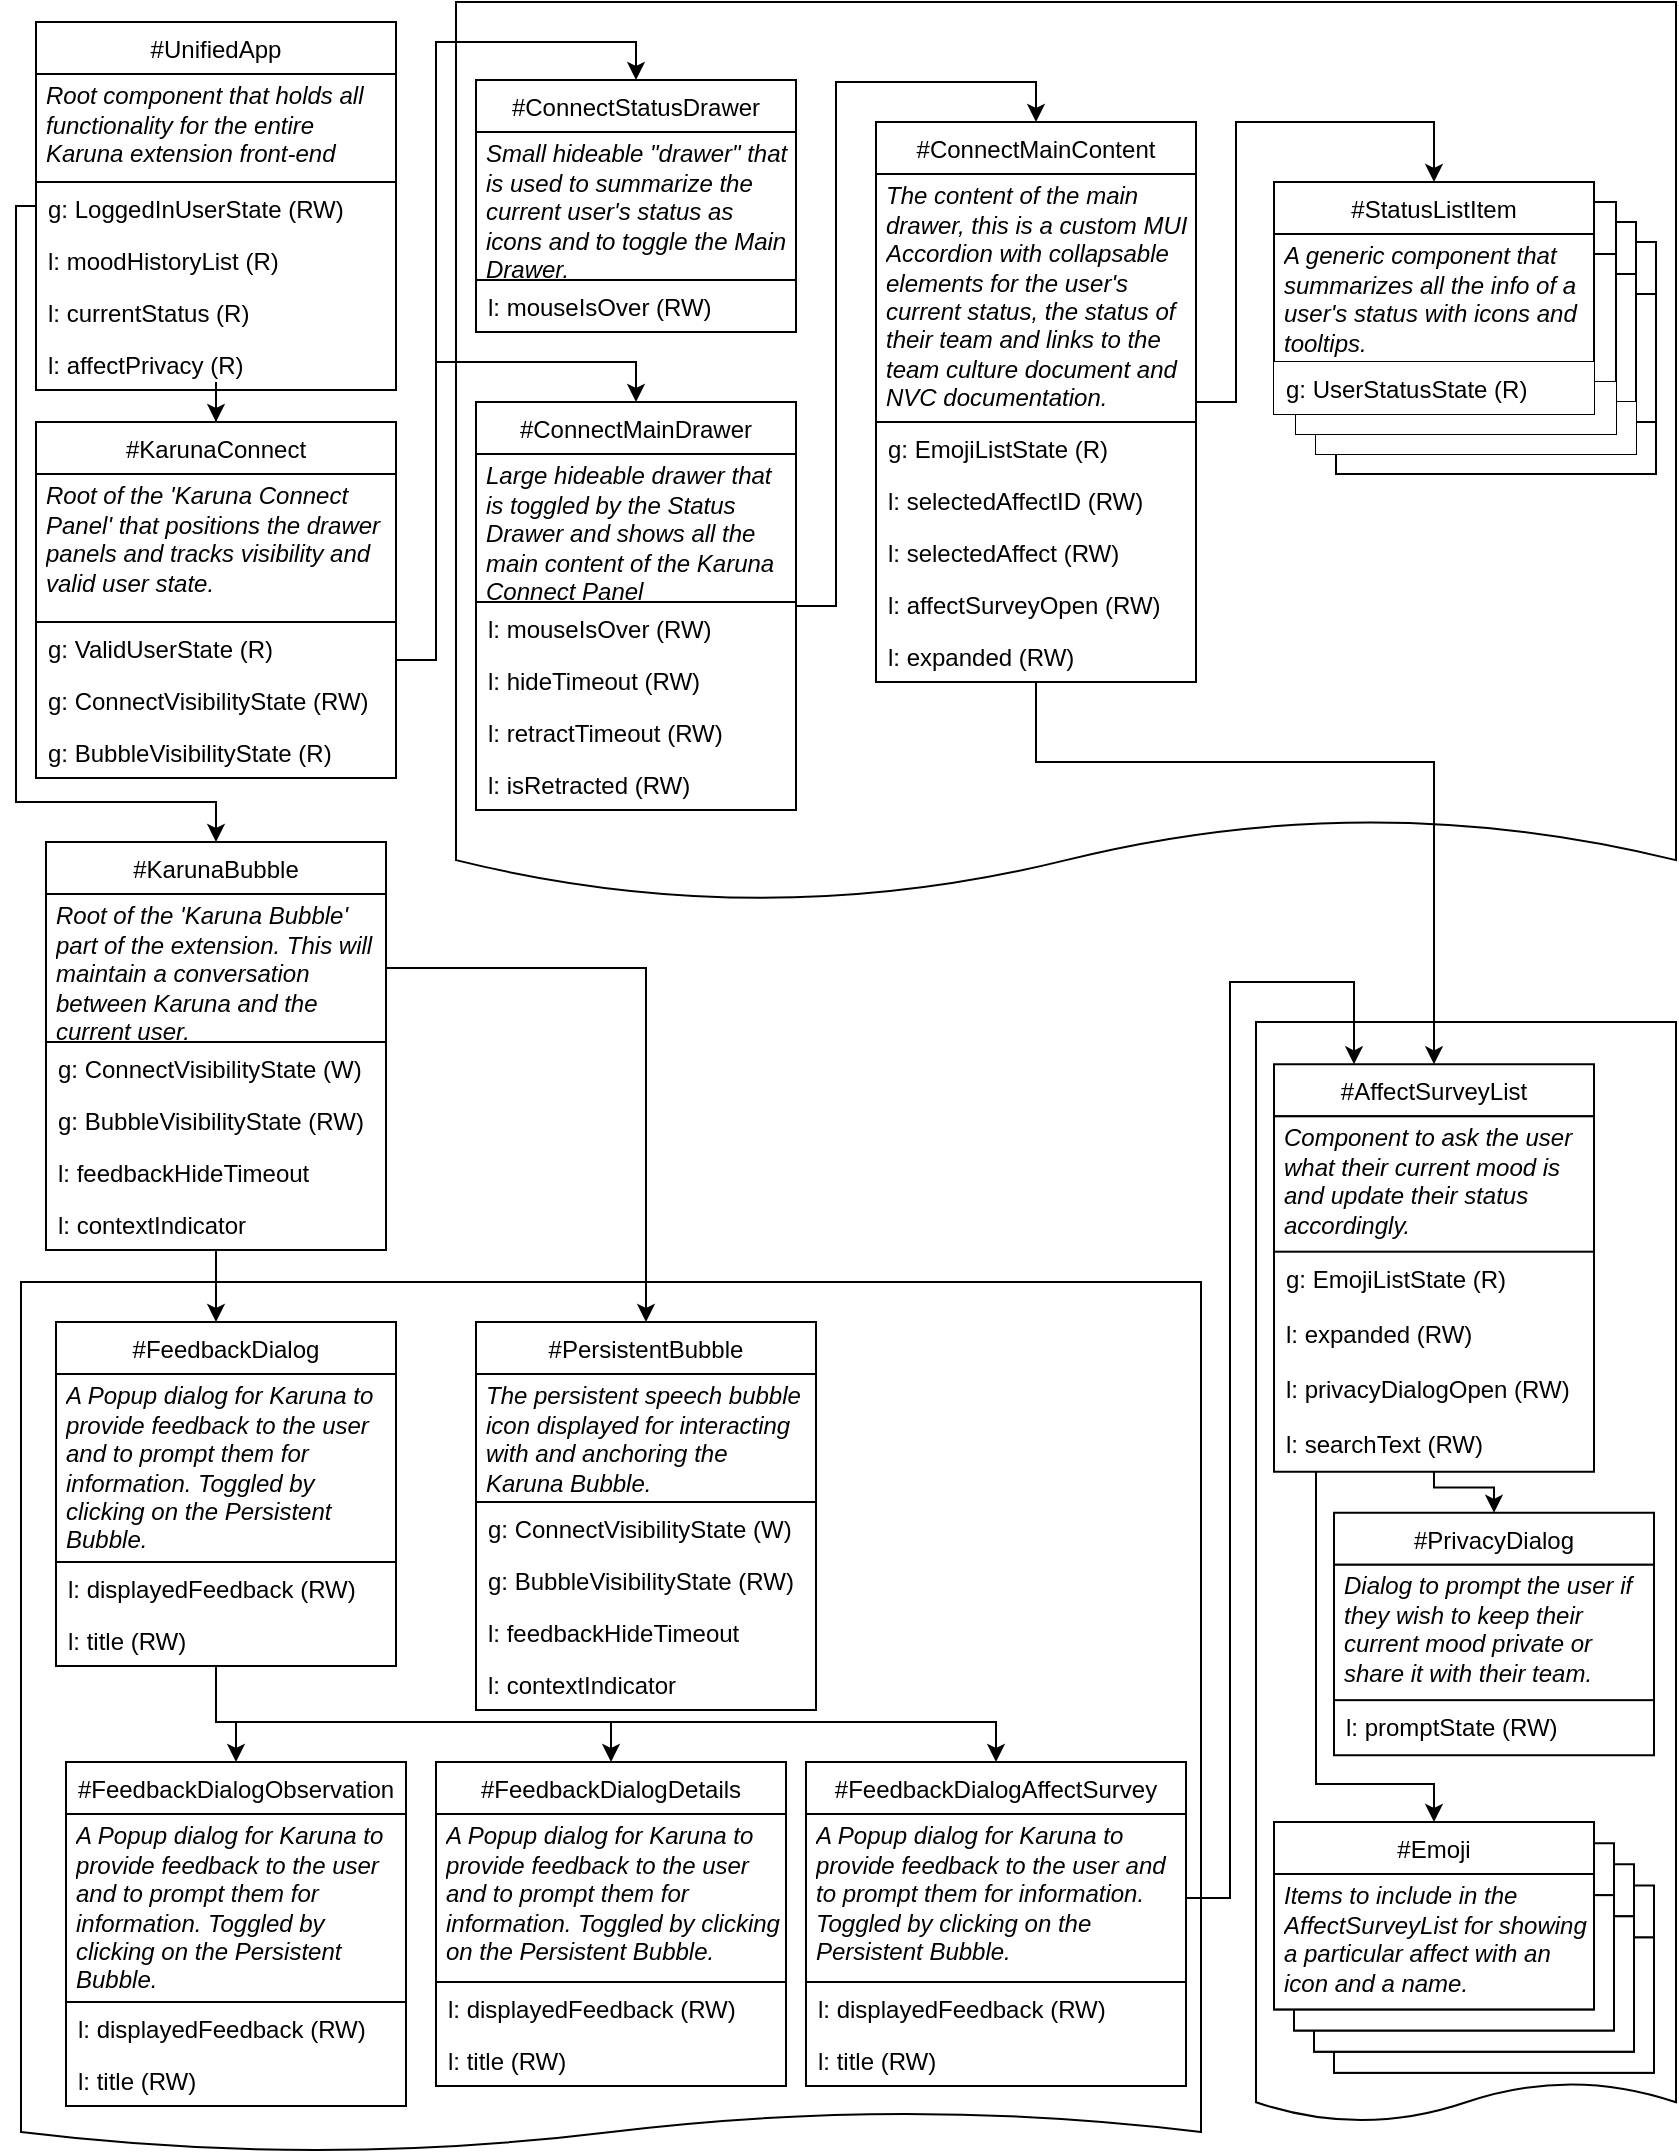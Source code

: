 <mxfile>
    <diagram id="-BwBF-LefVqxusglZkwU" name="Page-1">
        <mxGraphModel dx="754" dy="425" grid="1" gridSize="10" guides="1" tooltips="1" connect="1" arrows="1" fold="1" page="1" pageScale="1" pageWidth="850" pageHeight="1100" math="0" shadow="0">
            <root>
                <mxCell id="0"/>
                <mxCell id="1" parent="0"/>
                <mxCell id="186" value="" style="shape=document;whiteSpace=wrap;html=1;boundedLbl=1;size=0.046;" vertex="1" parent="1">
                    <mxGeometry x="12.5" y="660" width="590" height="435" as="geometry"/>
                </mxCell>
                <mxCell id="185" value="" style="shape=document;whiteSpace=wrap;html=1;boundedLbl=1;size=0.093;" vertex="1" parent="1">
                    <mxGeometry x="230" y="20" width="610" height="450" as="geometry"/>
                </mxCell>
                <mxCell id="73" value="" style="group" parent="1" vertex="1" connectable="0">
                    <mxGeometry x="650" y="120" width="180" height="136" as="geometry"/>
                </mxCell>
                <mxCell id="70" value="" style="swimlane;fontStyle=0;childLayout=stackLayout;horizontal=1;startSize=26;horizontalStack=0;resizeParent=1;resizeParentMax=0;resizeLast=0;collapsible=1;marginBottom=0;" parent="73" vertex="1">
                    <mxGeometry x="20" y="20" width="160" height="116" as="geometry">
                        <mxRectangle x="20" y="80" width="160" height="26" as="alternateBounds"/>
                    </mxGeometry>
                </mxCell>
                <mxCell id="71" value="" style="text;html=1;fillColor=none;spacing=5;spacingTop=-20;whiteSpace=wrap;overflow=hidden;rounded=0;fontStyle=2;strokeColor=#000000;" parent="70" vertex="1">
                    <mxGeometry y="26" width="160" height="64" as="geometry"/>
                </mxCell>
                <mxCell id="72" value=" " style="text;strokeColor=none;fillColor=none;align=left;verticalAlign=top;spacingLeft=4;spacingRight=4;overflow=hidden;rotatable=0;points=[[0,0.5],[1,0.5]];portConstraint=eastwest;" parent="70" vertex="1">
                    <mxGeometry y="90" width="160" height="26" as="geometry"/>
                </mxCell>
                <mxCell id="67" value="" style="swimlane;fontStyle=0;childLayout=stackLayout;horizontal=1;startSize=26;horizontalStack=0;resizeParent=1;resizeParentMax=0;resizeLast=0;collapsible=1;marginBottom=0;" parent="73" vertex="1">
                    <mxGeometry x="10" y="10" width="160" height="116" as="geometry">
                        <mxRectangle x="20" y="80" width="160" height="26" as="alternateBounds"/>
                    </mxGeometry>
                </mxCell>
                <mxCell id="68" value="" style="text;html=1;spacing=5;spacingTop=-20;whiteSpace=wrap;overflow=hidden;rounded=0;fontStyle=2;strokeColor=#000000;fillColor=#ffffff;" parent="67" vertex="1">
                    <mxGeometry y="26" width="160" height="64" as="geometry"/>
                </mxCell>
                <mxCell id="69" value=" " style="text;strokeColor=none;align=left;verticalAlign=top;spacingLeft=4;spacingRight=4;overflow=hidden;rotatable=0;points=[[0,0.5],[1,0.5]];portConstraint=eastwest;fillColor=#ffffff;" parent="67" vertex="1">
                    <mxGeometry y="90" width="160" height="26" as="geometry"/>
                </mxCell>
                <mxCell id="64" value="" style="swimlane;fontStyle=0;childLayout=stackLayout;horizontal=1;startSize=26;horizontalStack=0;resizeParent=1;resizeParentMax=0;resizeLast=0;collapsible=1;marginBottom=0;" parent="73" vertex="1">
                    <mxGeometry width="160" height="116" as="geometry">
                        <mxRectangle x="20" y="80" width="160" height="26" as="alternateBounds"/>
                    </mxGeometry>
                </mxCell>
                <mxCell id="65" value="" style="text;html=1;spacing=5;spacingTop=-20;whiteSpace=wrap;overflow=hidden;rounded=0;fontStyle=2;strokeColor=#000000;fillColor=#ffffff;" parent="64" vertex="1">
                    <mxGeometry y="26" width="160" height="64" as="geometry"/>
                </mxCell>
                <mxCell id="66" value=" " style="text;strokeColor=none;align=left;verticalAlign=top;spacingLeft=4;spacingRight=4;overflow=hidden;rotatable=0;points=[[0,0.5],[1,0.5]];portConstraint=eastwest;fillColor=#ffffff;" parent="64" vertex="1">
                    <mxGeometry y="90" width="160" height="26" as="geometry"/>
                </mxCell>
                <mxCell id="190" style="edgeStyle=orthogonalEdgeStyle;rounded=0;orthogonalLoop=1;jettySize=auto;html=1;" edge="1" parent="1" source="3" target="15">
                    <mxGeometry relative="1" as="geometry"/>
                </mxCell>
                <mxCell id="191" style="edgeStyle=orthogonalEdgeStyle;rounded=0;orthogonalLoop=1;jettySize=auto;html=1;entryX=0.5;entryY=0;entryDx=0;entryDy=0;" edge="1" parent="1" source="3" target="11">
                    <mxGeometry relative="1" as="geometry">
                        <Array as="points">
                            <mxPoint x="10" y="122"/>
                            <mxPoint x="10" y="420"/>
                            <mxPoint x="110" y="420"/>
                        </Array>
                    </mxGeometry>
                </mxCell>
                <mxCell id="3" value="#UnifiedApp" style="swimlane;fontStyle=0;childLayout=stackLayout;horizontal=1;startSize=26;horizontalStack=0;resizeParent=1;resizeParentMax=0;resizeLast=0;collapsible=1;marginBottom=0;strokeWidth=1;" parent="1" vertex="1">
                    <mxGeometry x="20" y="30" width="180" height="184" as="geometry"/>
                </mxCell>
                <mxCell id="43" value="&lt;br&gt;Root component that holds all functionality for the entire Karuna extension front-end" style="text;html=1;spacing=5;spacingTop=-20;whiteSpace=wrap;overflow=hidden;rounded=0;strokeColor=#000000;strokeWidth=1;fontStyle=2" parent="3" vertex="1">
                    <mxGeometry y="26" width="180" height="54" as="geometry"/>
                </mxCell>
                <mxCell id="4" value="g: LoggedInUserState (RW)" style="text;strokeColor=none;align=left;verticalAlign=top;spacingLeft=4;spacingRight=4;overflow=hidden;rotatable=0;points=[[0,0.5],[1,0.5]];portConstraint=eastwest;strokeWidth=1;" parent="3" vertex="1">
                    <mxGeometry y="80" width="180" height="26" as="geometry"/>
                </mxCell>
                <mxCell id="46" value="l: moodHistoryList (R)" style="text;strokeColor=none;align=left;verticalAlign=top;spacingLeft=4;spacingRight=4;overflow=hidden;rotatable=0;points=[[0,0.5],[1,0.5]];portConstraint=eastwest;" parent="3" vertex="1">
                    <mxGeometry y="106" width="180" height="26" as="geometry"/>
                </mxCell>
                <mxCell id="47" value="l: currentStatus (R)" style="text;strokeColor=none;align=left;verticalAlign=top;spacingLeft=4;spacingRight=4;overflow=hidden;rotatable=0;points=[[0,0.5],[1,0.5]];portConstraint=eastwest;" parent="3" vertex="1">
                    <mxGeometry y="132" width="180" height="26" as="geometry"/>
                </mxCell>
                <mxCell id="48" value="l: affectPrivacy (R)" style="text;strokeColor=none;align=left;verticalAlign=top;spacingLeft=4;spacingRight=4;overflow=hidden;rotatable=0;points=[[0,0.5],[1,0.5]];portConstraint=eastwest;" parent="3" vertex="1">
                    <mxGeometry y="158" width="180" height="26" as="geometry"/>
                </mxCell>
                <mxCell id="195" style="edgeStyle=orthogonalEdgeStyle;rounded=0;orthogonalLoop=1;jettySize=auto;html=1;" edge="1" parent="1" source="11" target="104">
                    <mxGeometry relative="1" as="geometry">
                        <Array as="points">
                            <mxPoint x="125" y="640"/>
                            <mxPoint x="110" y="640"/>
                        </Array>
                    </mxGeometry>
                </mxCell>
                <mxCell id="11" value="#KarunaBubble" style="swimlane;fontStyle=0;childLayout=stackLayout;horizontal=1;startSize=26;horizontalStack=0;resizeParent=1;resizeParentMax=0;resizeLast=0;collapsible=1;marginBottom=0;" parent="1" vertex="1">
                    <mxGeometry x="25" y="440" width="170" height="204" as="geometry"/>
                </mxCell>
                <mxCell id="102" value="&lt;br&gt;Root of the 'Karuna Bubble' part of the extension. This will maintain a conversation between Karuna and the current user." style="text;html=1;fillColor=none;spacing=5;spacingTop=-20;whiteSpace=wrap;overflow=hidden;rounded=0;fontStyle=2;strokeColor=#000000;" parent="11" vertex="1">
                    <mxGeometry y="26" width="170" height="74" as="geometry"/>
                </mxCell>
                <mxCell id="12" value="g: ConnectVisibilityState (W)" style="text;strokeColor=none;align=left;verticalAlign=top;spacingLeft=4;spacingRight=4;overflow=hidden;rotatable=0;points=[[0,0.5],[1,0.5]];portConstraint=eastwest;" parent="11" vertex="1">
                    <mxGeometry y="100" width="170" height="26" as="geometry"/>
                </mxCell>
                <mxCell id="13" value="g: BubbleVisibilityState (RW)" style="text;strokeColor=none;align=left;verticalAlign=top;spacingLeft=4;spacingRight=4;overflow=hidden;rotatable=0;points=[[0,0.5],[1,0.5]];portConstraint=eastwest;" parent="11" vertex="1">
                    <mxGeometry y="126" width="170" height="26" as="geometry"/>
                </mxCell>
                <mxCell id="14" value="l: feedbackHideTimeout" style="text;strokeColor=none;align=left;verticalAlign=top;spacingLeft=4;spacingRight=4;overflow=hidden;rotatable=0;points=[[0,0.5],[1,0.5]];portConstraint=eastwest;" parent="11" vertex="1">
                    <mxGeometry y="152" width="170" height="26" as="geometry"/>
                </mxCell>
                <mxCell id="103" value="l: contextIndicator" style="text;strokeColor=none;align=left;verticalAlign=top;spacingLeft=4;spacingRight=4;overflow=hidden;rotatable=0;points=[[0,0.5],[1,0.5]];portConstraint=eastwest;" parent="11" vertex="1">
                    <mxGeometry y="178" width="170" height="26" as="geometry"/>
                </mxCell>
                <mxCell id="178" value="" style="edgeStyle=orthogonalEdgeStyle;rounded=0;orthogonalLoop=1;jettySize=auto;html=1;entryX=0.5;entryY=0;entryDx=0;entryDy=0;" edge="1" parent="1" source="15" target="25">
                    <mxGeometry relative="1" as="geometry">
                        <Array as="points">
                            <mxPoint x="220" y="349"/>
                            <mxPoint x="220" y="40"/>
                            <mxPoint x="320" y="40"/>
                        </Array>
                    </mxGeometry>
                </mxCell>
                <mxCell id="179" style="edgeStyle=orthogonalEdgeStyle;rounded=0;orthogonalLoop=1;jettySize=auto;html=1;entryX=0.5;entryY=0;entryDx=0;entryDy=0;" edge="1" parent="1" source="15" target="29">
                    <mxGeometry relative="1" as="geometry">
                        <Array as="points">
                            <mxPoint x="220" y="349"/>
                            <mxPoint x="220" y="200"/>
                            <mxPoint x="320" y="200"/>
                        </Array>
                    </mxGeometry>
                </mxCell>
                <mxCell id="15" value="#KarunaConnect" style="swimlane;fontStyle=0;childLayout=stackLayout;horizontal=1;startSize=26;horizontalStack=0;resizeParent=1;resizeParentMax=0;resizeLast=0;collapsible=1;marginBottom=0;" parent="1" vertex="1">
                    <mxGeometry x="20" y="230" width="180" height="178" as="geometry">
                        <mxRectangle x="20" y="80" width="160" height="26" as="alternateBounds"/>
                    </mxGeometry>
                </mxCell>
                <mxCell id="44" value="&lt;br&gt;Root of the 'Karuna Connect Panel' that positions the drawer panels and tracks visibility and valid user state." style="text;html=1;spacing=5;spacingTop=-20;whiteSpace=wrap;overflow=hidden;rounded=0;strokeColor=#000000;fontStyle=2" parent="15" vertex="1">
                    <mxGeometry y="26" width="180" height="74" as="geometry"/>
                </mxCell>
                <mxCell id="16" value="g: ValidUserState (R)" style="text;strokeColor=none;align=left;verticalAlign=top;spacingLeft=4;spacingRight=4;overflow=hidden;rotatable=0;points=[[0,0.5],[1,0.5]];portConstraint=eastwest;" parent="15" vertex="1">
                    <mxGeometry y="100" width="180" height="26" as="geometry"/>
                </mxCell>
                <mxCell id="17" value="g: ConnectVisibilityState (RW)" style="text;strokeColor=none;align=left;verticalAlign=top;spacingLeft=4;spacingRight=4;overflow=hidden;rotatable=0;points=[[0,0.5],[1,0.5]];portConstraint=eastwest;" parent="15" vertex="1">
                    <mxGeometry y="126" width="180" height="26" as="geometry"/>
                </mxCell>
                <mxCell id="18" value="g: BubbleVisibilityState (R)" style="text;strokeColor=none;align=left;verticalAlign=top;spacingLeft=4;spacingRight=4;overflow=hidden;rotatable=0;points=[[0,0.5],[1,0.5]];portConstraint=eastwest;" parent="15" vertex="1">
                    <mxGeometry y="152" width="180" height="26" as="geometry"/>
                </mxCell>
                <mxCell id="25" value="#ConnectStatusDrawer" style="swimlane;fontStyle=0;childLayout=stackLayout;horizontal=1;startSize=26;horizontalStack=0;resizeParent=1;resizeParentMax=0;resizeLast=0;collapsible=1;marginBottom=0;" parent="1" vertex="1">
                    <mxGeometry x="240" y="59" width="160" height="126" as="geometry">
                        <mxRectangle x="20" y="80" width="160" height="26" as="alternateBounds"/>
                    </mxGeometry>
                </mxCell>
                <mxCell id="50" value="&lt;br&gt;Small hideable &quot;drawer&quot; that is used to summarize the current user's status as icons and to toggle the Main Drawer." style="text;html=1;fillColor=none;spacing=5;spacingTop=-20;whiteSpace=wrap;overflow=hidden;rounded=0;fontStyle=2;strokeColor=#000000;" parent="25" vertex="1">
                    <mxGeometry y="26" width="160" height="74" as="geometry"/>
                </mxCell>
                <mxCell id="59" value="l: mouseIsOver (RW)" style="text;strokeColor=none;fillColor=none;align=left;verticalAlign=top;spacingLeft=4;spacingRight=4;overflow=hidden;rotatable=0;points=[[0,0.5],[1,0.5]];portConstraint=eastwest;" parent="25" vertex="1">
                    <mxGeometry y="100" width="160" height="26" as="geometry"/>
                </mxCell>
                <mxCell id="180" style="edgeStyle=orthogonalEdgeStyle;rounded=0;orthogonalLoop=1;jettySize=auto;html=1;entryX=0.5;entryY=0;entryDx=0;entryDy=0;" edge="1" parent="1" source="29" target="35">
                    <mxGeometry relative="1" as="geometry"/>
                </mxCell>
                <mxCell id="29" value="#ConnectMainDrawer" style="swimlane;fontStyle=0;childLayout=stackLayout;horizontal=1;startSize=26;horizontalStack=0;resizeParent=1;resizeParentMax=0;resizeLast=0;collapsible=1;marginBottom=0;" parent="1" vertex="1">
                    <mxGeometry x="240" y="220" width="160" height="204" as="geometry">
                        <mxRectangle x="20" y="80" width="160" height="26" as="alternateBounds"/>
                    </mxGeometry>
                </mxCell>
                <mxCell id="51" value="&lt;br&gt;Large hideable drawer that is toggled by the Status Drawer and shows all the main content of the Karuna Connect Panel" style="text;html=1;fillColor=none;spacing=5;spacingTop=-20;whiteSpace=wrap;overflow=hidden;rounded=0;fontStyle=2;strokeColor=#000000;" parent="29" vertex="1">
                    <mxGeometry y="26" width="160" height="74" as="geometry"/>
                </mxCell>
                <mxCell id="54" value="l: mouseIsOver (RW)" style="text;strokeColor=none;fillColor=none;align=left;verticalAlign=top;spacingLeft=4;spacingRight=4;overflow=hidden;rotatable=0;points=[[0,0.5],[1,0.5]];portConstraint=eastwest;" parent="29" vertex="1">
                    <mxGeometry y="100" width="160" height="26" as="geometry"/>
                </mxCell>
                <mxCell id="57" value="l: hideTimeout (RW)" style="text;strokeColor=none;fillColor=none;align=left;verticalAlign=top;spacingLeft=4;spacingRight=4;overflow=hidden;rotatable=0;points=[[0,0.5],[1,0.5]];portConstraint=eastwest;" parent="29" vertex="1">
                    <mxGeometry y="126" width="160" height="26" as="geometry"/>
                </mxCell>
                <mxCell id="56" value="l: retractTimeout (RW)" style="text;strokeColor=none;fillColor=none;align=left;verticalAlign=top;spacingLeft=4;spacingRight=4;overflow=hidden;rotatable=0;points=[[0,0.5],[1,0.5]];portConstraint=eastwest;" parent="29" vertex="1">
                    <mxGeometry y="152" width="160" height="26" as="geometry"/>
                </mxCell>
                <mxCell id="58" value="l: isRetracted (RW)" style="text;strokeColor=none;fillColor=none;align=left;verticalAlign=top;spacingLeft=4;spacingRight=4;overflow=hidden;rotatable=0;points=[[0,0.5],[1,0.5]];portConstraint=eastwest;" parent="29" vertex="1">
                    <mxGeometry y="178" width="160" height="26" as="geometry"/>
                </mxCell>
                <mxCell id="181" style="edgeStyle=orthogonalEdgeStyle;rounded=0;orthogonalLoop=1;jettySize=auto;html=1;entryX=0.5;entryY=0;entryDx=0;entryDy=0;" edge="1" parent="1" source="35" target="38">
                    <mxGeometry relative="1" as="geometry">
                        <Array as="points">
                            <mxPoint x="620" y="220"/>
                            <mxPoint x="620" y="80"/>
                            <mxPoint x="719" y="80"/>
                        </Array>
                    </mxGeometry>
                </mxCell>
                <mxCell id="35" value="#ConnectMainContent" style="swimlane;fontStyle=0;childLayout=stackLayout;horizontal=1;startSize=26;horizontalStack=0;resizeParent=1;resizeParentMax=0;resizeLast=0;collapsible=1;marginBottom=0;" parent="1" vertex="1">
                    <mxGeometry x="440" y="80" width="160" height="280" as="geometry">
                        <mxRectangle x="20" y="80" width="160" height="26" as="alternateBounds"/>
                    </mxGeometry>
                </mxCell>
                <mxCell id="61" value="&lt;br&gt;The content of the main drawer, this is a custom MUI Accordion with collapsable elements for the user's current status, the status of their team and links to the team culture document and NVC documentation." style="text;html=1;fillColor=none;spacing=5;spacingTop=-20;whiteSpace=wrap;overflow=hidden;rounded=0;fontStyle=2;strokeColor=#000000;" parent="35" vertex="1">
                    <mxGeometry y="26" width="160" height="124" as="geometry"/>
                </mxCell>
                <mxCell id="37" value="g: EmojiListState (R)" style="text;strokeColor=none;fillColor=none;align=left;verticalAlign=top;spacingLeft=4;spacingRight=4;overflow=hidden;rotatable=0;points=[[0,0.5],[1,0.5]];portConstraint=eastwest;" parent="35" vertex="1">
                    <mxGeometry y="150" width="160" height="26" as="geometry"/>
                </mxCell>
                <mxCell id="77" value="l: selectedAffectID (RW)" style="text;strokeColor=none;fillColor=none;align=left;verticalAlign=top;spacingLeft=4;spacingRight=4;overflow=hidden;rotatable=0;points=[[0,0.5],[1,0.5]];portConstraint=eastwest;" parent="35" vertex="1">
                    <mxGeometry y="176" width="160" height="26" as="geometry"/>
                </mxCell>
                <mxCell id="78" value="l: selectedAffect (RW)" style="text;strokeColor=none;fillColor=none;align=left;verticalAlign=top;spacingLeft=4;spacingRight=4;overflow=hidden;rotatable=0;points=[[0,0.5],[1,0.5]];portConstraint=eastwest;" parent="35" vertex="1">
                    <mxGeometry y="202" width="160" height="26" as="geometry"/>
                </mxCell>
                <mxCell id="76" value="l: affectSurveyOpen (RW)" style="text;strokeColor=none;fillColor=none;align=left;verticalAlign=top;spacingLeft=4;spacingRight=4;overflow=hidden;rotatable=0;points=[[0,0.5],[1,0.5]];portConstraint=eastwest;" parent="35" vertex="1">
                    <mxGeometry y="228" width="160" height="26" as="geometry"/>
                </mxCell>
                <mxCell id="79" value="l: expanded (RW)" style="text;strokeColor=none;fillColor=none;align=left;verticalAlign=top;spacingLeft=4;spacingRight=4;overflow=hidden;rotatable=0;points=[[0,0.5],[1,0.5]];portConstraint=eastwest;" parent="35" vertex="1">
                    <mxGeometry y="254" width="160" height="26" as="geometry"/>
                </mxCell>
                <mxCell id="38" value="#StatusListItem" style="swimlane;fontStyle=0;childLayout=stackLayout;horizontal=1;startSize=26;horizontalStack=0;resizeParent=1;resizeParentMax=0;resizeLast=0;collapsible=1;marginBottom=0;" parent="1" vertex="1">
                    <mxGeometry x="639" y="110" width="160" height="116" as="geometry">
                        <mxRectangle x="20" y="80" width="160" height="26" as="alternateBounds"/>
                    </mxGeometry>
                </mxCell>
                <mxCell id="62" value="&lt;br&gt;A generic component that summarizes all the info of a user's status with icons and tooltips." style="text;html=1;spacing=5;spacingTop=-20;whiteSpace=wrap;overflow=hidden;rounded=0;fontStyle=2;strokeColor=#000000;fillColor=#ffffff;" parent="38" vertex="1">
                    <mxGeometry y="26" width="160" height="64" as="geometry"/>
                </mxCell>
                <mxCell id="39" value="g: UserStatusState (R)" style="text;strokeColor=none;align=left;verticalAlign=top;spacingLeft=4;spacingRight=4;overflow=hidden;rotatable=0;points=[[0,0.5],[1,0.5]];portConstraint=eastwest;fillColor=#ffffff;" parent="38" vertex="1">
                    <mxGeometry y="90" width="160" height="26" as="geometry"/>
                </mxCell>
                <mxCell id="196" style="edgeStyle=orthogonalEdgeStyle;rounded=0;orthogonalLoop=1;jettySize=auto;html=1;entryX=0.5;entryY=0;entryDx=0;entryDy=0;" edge="1" parent="1" source="104" target="116">
                    <mxGeometry relative="1" as="geometry">
                        <Array as="points">
                            <mxPoint x="110" y="880"/>
                            <mxPoint x="120" y="880"/>
                        </Array>
                    </mxGeometry>
                </mxCell>
                <mxCell id="197" style="edgeStyle=orthogonalEdgeStyle;rounded=0;orthogonalLoop=1;jettySize=auto;html=1;entryX=0.5;entryY=0;entryDx=0;entryDy=0;" edge="1" parent="1" source="104" target="120">
                    <mxGeometry relative="1" as="geometry">
                        <Array as="points">
                            <mxPoint x="110" y="880"/>
                            <mxPoint x="307" y="880"/>
                        </Array>
                    </mxGeometry>
                </mxCell>
                <mxCell id="199" style="edgeStyle=orthogonalEdgeStyle;rounded=0;orthogonalLoop=1;jettySize=auto;html=1;" edge="1" parent="1" source="104" target="124">
                    <mxGeometry relative="1" as="geometry">
                        <Array as="points">
                            <mxPoint x="110" y="880"/>
                            <mxPoint x="500" y="880"/>
                        </Array>
                    </mxGeometry>
                </mxCell>
                <mxCell id="104" value="#FeedbackDialog" style="swimlane;fontStyle=0;childLayout=stackLayout;horizontal=1;startSize=26;horizontalStack=0;resizeParent=1;resizeParentMax=0;resizeLast=0;collapsible=1;marginBottom=0;" parent="1" vertex="1">
                    <mxGeometry x="30" y="680" width="170" height="172" as="geometry"/>
                </mxCell>
                <mxCell id="105" value="&lt;br&gt;A Popup dialog for Karuna to provide feedback to the user and to prompt them for information. Toggled by clicking on the Persistent Bubble." style="text;html=1;fillColor=none;spacing=5;spacingTop=-20;whiteSpace=wrap;overflow=hidden;rounded=0;fontStyle=2;strokeColor=#000000;" parent="104" vertex="1">
                    <mxGeometry y="26" width="170" height="94" as="geometry"/>
                </mxCell>
                <mxCell id="106" value="l: displayedFeedback (RW)" style="text;strokeColor=none;align=left;verticalAlign=top;spacingLeft=4;spacingRight=4;overflow=hidden;rotatable=0;points=[[0,0.5],[1,0.5]];portConstraint=eastwest;" parent="104" vertex="1">
                    <mxGeometry y="120" width="170" height="26" as="geometry"/>
                </mxCell>
                <mxCell id="107" value="l: title (RW)" style="text;strokeColor=none;align=left;verticalAlign=top;spacingLeft=4;spacingRight=4;overflow=hidden;rotatable=0;points=[[0,0.5],[1,0.5]];portConstraint=eastwest;" parent="104" vertex="1">
                    <mxGeometry y="146" width="170" height="26" as="geometry"/>
                </mxCell>
                <mxCell id="110" value="#PersistentBubble" style="swimlane;fontStyle=0;childLayout=stackLayout;horizontal=1;startSize=26;horizontalStack=0;resizeParent=1;resizeParentMax=0;resizeLast=0;collapsible=1;marginBottom=0;" parent="1" vertex="1">
                    <mxGeometry x="240" y="680" width="170" height="194" as="geometry"/>
                </mxCell>
                <mxCell id="111" value="&lt;br&gt;The persistent speech bubble icon displayed for interacting with and anchoring the Karuna Bubble." style="text;html=1;fillColor=none;spacing=5;spacingTop=-20;whiteSpace=wrap;overflow=hidden;rounded=0;fontStyle=2;strokeColor=#000000;" parent="110" vertex="1">
                    <mxGeometry y="26" width="170" height="64" as="geometry"/>
                </mxCell>
                <mxCell id="112" value="g: ConnectVisibilityState (W)" style="text;strokeColor=none;align=left;verticalAlign=top;spacingLeft=4;spacingRight=4;overflow=hidden;rotatable=0;points=[[0,0.5],[1,0.5]];portConstraint=eastwest;" parent="110" vertex="1">
                    <mxGeometry y="90" width="170" height="26" as="geometry"/>
                </mxCell>
                <mxCell id="113" value="g: BubbleVisibilityState (RW)" style="text;strokeColor=none;align=left;verticalAlign=top;spacingLeft=4;spacingRight=4;overflow=hidden;rotatable=0;points=[[0,0.5],[1,0.5]];portConstraint=eastwest;" parent="110" vertex="1">
                    <mxGeometry y="116" width="170" height="26" as="geometry"/>
                </mxCell>
                <mxCell id="114" value="l: feedbackHideTimeout" style="text;strokeColor=none;align=left;verticalAlign=top;spacingLeft=4;spacingRight=4;overflow=hidden;rotatable=0;points=[[0,0.5],[1,0.5]];portConstraint=eastwest;" parent="110" vertex="1">
                    <mxGeometry y="142" width="170" height="26" as="geometry"/>
                </mxCell>
                <mxCell id="115" value="l: contextIndicator" style="text;strokeColor=none;align=left;verticalAlign=top;spacingLeft=4;spacingRight=4;overflow=hidden;rotatable=0;points=[[0,0.5],[1,0.5]];portConstraint=eastwest;" parent="110" vertex="1">
                    <mxGeometry y="168" width="170" height="26" as="geometry"/>
                </mxCell>
                <mxCell id="116" value="#FeedbackDialogObservation" style="swimlane;fontStyle=0;childLayout=stackLayout;horizontal=1;startSize=26;horizontalStack=0;resizeParent=1;resizeParentMax=0;resizeLast=0;collapsible=1;marginBottom=0;" vertex="1" parent="1">
                    <mxGeometry x="35" y="900" width="170" height="172" as="geometry"/>
                </mxCell>
                <mxCell id="117" value="&lt;br&gt;A Popup dialog for Karuna to provide feedback to the user and to prompt them for information. Toggled by clicking on the Persistent Bubble." style="text;html=1;fillColor=none;spacing=5;spacingTop=-20;whiteSpace=wrap;overflow=hidden;rounded=0;fontStyle=2;strokeColor=#000000;" vertex="1" parent="116">
                    <mxGeometry y="26" width="170" height="94" as="geometry"/>
                </mxCell>
                <mxCell id="118" value="l: displayedFeedback (RW)" style="text;strokeColor=none;align=left;verticalAlign=top;spacingLeft=4;spacingRight=4;overflow=hidden;rotatable=0;points=[[0,0.5],[1,0.5]];portConstraint=eastwest;" vertex="1" parent="116">
                    <mxGeometry y="120" width="170" height="26" as="geometry"/>
                </mxCell>
                <mxCell id="119" value="l: title (RW)" style="text;strokeColor=none;align=left;verticalAlign=top;spacingLeft=4;spacingRight=4;overflow=hidden;rotatable=0;points=[[0,0.5],[1,0.5]];portConstraint=eastwest;" vertex="1" parent="116">
                    <mxGeometry y="146" width="170" height="26" as="geometry"/>
                </mxCell>
                <mxCell id="120" value="#FeedbackDialogDetails" style="swimlane;fontStyle=0;childLayout=stackLayout;horizontal=1;startSize=26;horizontalStack=0;resizeParent=1;resizeParentMax=0;resizeLast=0;collapsible=1;marginBottom=0;" vertex="1" parent="1">
                    <mxGeometry x="220" y="900" width="175" height="162" as="geometry"/>
                </mxCell>
                <mxCell id="121" value="&lt;br&gt;A Popup dialog for Karuna to provide feedback to the user and to prompt them for information. Toggled by clicking on the Persistent Bubble." style="text;html=1;fillColor=none;spacing=5;spacingTop=-20;whiteSpace=wrap;overflow=hidden;rounded=0;fontStyle=2;strokeColor=#000000;" vertex="1" parent="120">
                    <mxGeometry y="26" width="175" height="84" as="geometry"/>
                </mxCell>
                <mxCell id="122" value="l: displayedFeedback (RW)" style="text;strokeColor=none;align=left;verticalAlign=top;spacingLeft=4;spacingRight=4;overflow=hidden;rotatable=0;points=[[0,0.5],[1,0.5]];portConstraint=eastwest;" vertex="1" parent="120">
                    <mxGeometry y="110" width="175" height="26" as="geometry"/>
                </mxCell>
                <mxCell id="123" value="l: title (RW)" style="text;strokeColor=none;align=left;verticalAlign=top;spacingLeft=4;spacingRight=4;overflow=hidden;rotatable=0;points=[[0,0.5],[1,0.5]];portConstraint=eastwest;" vertex="1" parent="120">
                    <mxGeometry y="136" width="175" height="26" as="geometry"/>
                </mxCell>
                <mxCell id="124" value="#FeedbackDialogAffectSurvey" style="swimlane;fontStyle=0;childLayout=stackLayout;horizontal=1;startSize=26;horizontalStack=0;resizeParent=1;resizeParentMax=0;resizeLast=0;collapsible=1;marginBottom=0;" vertex="1" parent="1">
                    <mxGeometry x="405" y="900" width="190" height="162" as="geometry"/>
                </mxCell>
                <mxCell id="125" value="&lt;br&gt;A Popup dialog for Karuna to provide feedback to the user and to prompt them for information. Toggled by clicking on the Persistent Bubble." style="text;html=1;fillColor=none;spacing=5;spacingTop=-20;whiteSpace=wrap;overflow=hidden;rounded=0;fontStyle=2;strokeColor=#000000;" vertex="1" parent="124">
                    <mxGeometry y="26" width="190" height="84" as="geometry"/>
                </mxCell>
                <mxCell id="126" value="l: displayedFeedback (RW)" style="text;strokeColor=none;align=left;verticalAlign=top;spacingLeft=4;spacingRight=4;overflow=hidden;rotatable=0;points=[[0,0.5],[1,0.5]];portConstraint=eastwest;" vertex="1" parent="124">
                    <mxGeometry y="110" width="190" height="26" as="geometry"/>
                </mxCell>
                <mxCell id="127" value="l: title (RW)" style="text;strokeColor=none;align=left;verticalAlign=top;spacingLeft=4;spacingRight=4;overflow=hidden;rotatable=0;points=[[0,0.5],[1,0.5]];portConstraint=eastwest;" vertex="1" parent="124">
                    <mxGeometry y="136" width="190" height="26" as="geometry"/>
                </mxCell>
                <mxCell id="193" value="" style="group" vertex="1" connectable="0" parent="1">
                    <mxGeometry x="630" y="530" width="210" height="550" as="geometry"/>
                </mxCell>
                <mxCell id="188" value="" style="shape=document;whiteSpace=wrap;html=1;boundedLbl=1;size=0.036;" vertex="1" parent="193">
                    <mxGeometry width="210" height="550" as="geometry"/>
                </mxCell>
                <mxCell id="201" style="edgeStyle=orthogonalEdgeStyle;rounded=0;orthogonalLoop=1;jettySize=auto;html=1;entryX=0.5;entryY=0;entryDx=0;entryDy=0;" edge="1" parent="193" source="40" target="83">
                    <mxGeometry relative="1" as="geometry">
                        <Array as="points">
                            <mxPoint x="89" y="232.692"/>
                            <mxPoint x="119" y="232.692"/>
                        </Array>
                    </mxGeometry>
                </mxCell>
                <mxCell id="202" style="edgeStyle=orthogonalEdgeStyle;rounded=0;orthogonalLoop=1;jettySize=auto;html=1;entryX=0.5;entryY=0;entryDx=0;entryDy=0;" edge="1" parent="193" source="40" target="91">
                    <mxGeometry relative="1" as="geometry">
                        <Array as="points">
                            <mxPoint x="30" y="381"/>
                            <mxPoint x="89" y="381"/>
                        </Array>
                    </mxGeometry>
                </mxCell>
                <mxCell id="40" value="#AffectSurveyList" style="swimlane;fontStyle=0;childLayout=stackLayout;horizontal=1;startSize=26;horizontalStack=0;resizeParent=1;resizeParentMax=0;resizeLast=0;collapsible=1;marginBottom=0;" parent="193" vertex="1">
                    <mxGeometry x="9" y="21.154" width="160" height="203.692" as="geometry">
                        <mxRectangle x="20" y="80" width="160" height="26" as="alternateBounds"/>
                    </mxGeometry>
                </mxCell>
                <mxCell id="75" value="&lt;br&gt;Component to ask the user what their current mood is and update their status accordingly.&amp;nbsp;" style="text;html=1;spacing=5;spacingTop=-20;whiteSpace=wrap;overflow=hidden;rounded=0;fontStyle=2;strokeColor=#000000;fillColor=#ffffff;" parent="40" vertex="1">
                    <mxGeometry y="26" width="160" height="67.692" as="geometry"/>
                </mxCell>
                <mxCell id="41" value="g: EmojiListState (R)" style="text;strokeColor=none;fillColor=none;align=left;verticalAlign=top;spacingLeft=4;spacingRight=4;overflow=hidden;rotatable=0;points=[[0,0.5],[1,0.5]];portConstraint=eastwest;" parent="40" vertex="1">
                    <mxGeometry y="93.692" width="160" height="27.5" as="geometry"/>
                </mxCell>
                <mxCell id="82" value="l: expanded (RW)" style="text;strokeColor=none;fillColor=none;align=left;verticalAlign=top;spacingLeft=4;spacingRight=4;overflow=hidden;rotatable=0;points=[[0,0.5],[1,0.5]];portConstraint=eastwest;" parent="40" vertex="1">
                    <mxGeometry y="121.192" width="160" height="27.5" as="geometry"/>
                </mxCell>
                <mxCell id="81" value="l: privacyDialogOpen (RW)" style="text;strokeColor=none;fillColor=none;align=left;verticalAlign=top;spacingLeft=4;spacingRight=4;overflow=hidden;rotatable=0;points=[[0,0.5],[1,0.5]];portConstraint=eastwest;" parent="40" vertex="1">
                    <mxGeometry y="148.692" width="160" height="27.5" as="geometry"/>
                </mxCell>
                <mxCell id="80" value="l: searchText (RW)" style="text;strokeColor=none;fillColor=none;align=left;verticalAlign=top;spacingLeft=4;spacingRight=4;overflow=hidden;rotatable=0;points=[[0,0.5],[1,0.5]];portConstraint=eastwest;" parent="40" vertex="1">
                    <mxGeometry y="176.192" width="160" height="27.5" as="geometry"/>
                </mxCell>
                <mxCell id="83" value="#PrivacyDialog" style="swimlane;fontStyle=0;childLayout=stackLayout;horizontal=1;startSize=26;horizontalStack=0;resizeParent=1;resizeParentMax=0;resizeLast=0;collapsible=1;marginBottom=0;" parent="193" vertex="1">
                    <mxGeometry x="39" y="245.385" width="160" height="121.192" as="geometry">
                        <mxRectangle x="20" y="80" width="160" height="26" as="alternateBounds"/>
                    </mxGeometry>
                </mxCell>
                <mxCell id="84" value="&lt;br&gt;Dialog to prompt the user if they wish to keep their current mood private or share it with their team.&amp;nbsp;" style="text;html=1;spacing=5;spacingTop=-20;whiteSpace=wrap;overflow=hidden;rounded=0;fontStyle=2;strokeColor=#000000;fillColor=#ffffff;" parent="83" vertex="1">
                    <mxGeometry y="26" width="160" height="67.692" as="geometry"/>
                </mxCell>
                <mxCell id="86" value="l: promptState (RW)" style="text;strokeColor=none;fillColor=none;align=left;verticalAlign=top;spacingLeft=4;spacingRight=4;overflow=hidden;rotatable=0;points=[[0,0.5],[1,0.5]];portConstraint=eastwest;" parent="83" vertex="1">
                    <mxGeometry y="93.692" width="160" height="27.5" as="geometry"/>
                </mxCell>
                <mxCell id="192" value="" style="group" vertex="1" connectable="0" parent="193">
                    <mxGeometry x="9" y="399.999" width="190" height="116.346" as="geometry"/>
                </mxCell>
                <mxCell id="101" value="" style="group" parent="192" vertex="1" connectable="0">
                    <mxGeometry x="10" width="180" height="116.346" as="geometry"/>
                </mxCell>
                <mxCell id="99" value="#Emoji" style="swimlane;fontStyle=0;childLayout=stackLayout;horizontal=1;startSize=26;horizontalStack=0;resizeParent=1;resizeParentMax=0;resizeLast=0;collapsible=1;marginBottom=0;" parent="101" vertex="1">
                    <mxGeometry x="20" y="31.731" width="160" height="93.692" as="geometry">
                        <mxRectangle x="20" y="80" width="160" height="26" as="alternateBounds"/>
                    </mxGeometry>
                </mxCell>
                <mxCell id="100" value="" style="text;html=1;spacing=5;spacingTop=-20;whiteSpace=wrap;overflow=hidden;rounded=0;fontStyle=2;strokeColor=#000000;fillColor=#ffffff;" parent="99" vertex="1">
                    <mxGeometry y="26" width="160" height="67.692" as="geometry"/>
                </mxCell>
                <mxCell id="97" value="#Emoji" style="swimlane;fontStyle=0;childLayout=stackLayout;horizontal=1;startSize=26;horizontalStack=0;resizeParent=1;resizeParentMax=0;resizeLast=0;collapsible=1;marginBottom=0;" parent="101" vertex="1">
                    <mxGeometry x="10" y="21.154" width="160" height="93.692" as="geometry">
                        <mxRectangle x="20" y="80" width="160" height="26" as="alternateBounds"/>
                    </mxGeometry>
                </mxCell>
                <mxCell id="98" value="" style="text;html=1;spacing=5;spacingTop=-20;whiteSpace=wrap;overflow=hidden;rounded=0;fontStyle=2;strokeColor=#000000;fillColor=#ffffff;" parent="97" vertex="1">
                    <mxGeometry y="26" width="160" height="67.692" as="geometry"/>
                </mxCell>
                <mxCell id="95" value="#Emoji" style="swimlane;fontStyle=0;childLayout=stackLayout;horizontal=1;startSize=26;horizontalStack=0;resizeParent=1;resizeParentMax=0;resizeLast=0;collapsible=1;marginBottom=0;" parent="101" vertex="1">
                    <mxGeometry y="10.577" width="160" height="93.692" as="geometry">
                        <mxRectangle x="20" y="80" width="160" height="26" as="alternateBounds"/>
                    </mxGeometry>
                </mxCell>
                <mxCell id="96" value="" style="text;html=1;spacing=5;spacingTop=-20;whiteSpace=wrap;overflow=hidden;rounded=0;fontStyle=2;strokeColor=#000000;fillColor=#ffffff;" parent="95" vertex="1">
                    <mxGeometry y="26" width="160" height="67.692" as="geometry"/>
                </mxCell>
                <mxCell id="91" value="#Emoji" style="swimlane;fontStyle=0;childLayout=stackLayout;horizontal=1;startSize=26;horizontalStack=0;resizeParent=1;resizeParentMax=0;resizeLast=0;collapsible=1;marginBottom=0;" parent="192" vertex="1">
                    <mxGeometry width="160" height="93.692" as="geometry">
                        <mxRectangle x="20" y="80" width="160" height="26" as="alternateBounds"/>
                    </mxGeometry>
                </mxCell>
                <mxCell id="92" value="&lt;br&gt;Items to include in the AffectSurveyList for showing a particular affect with an icon and a name.&amp;nbsp;" style="text;html=1;spacing=5;spacingTop=-20;whiteSpace=wrap;overflow=hidden;rounded=0;fontStyle=2;strokeColor=#000000;fillColor=#ffffff;" parent="91" vertex="1">
                    <mxGeometry y="26" width="160" height="67.692" as="geometry"/>
                </mxCell>
                <mxCell id="182" style="edgeStyle=orthogonalEdgeStyle;rounded=0;orthogonalLoop=1;jettySize=auto;html=1;entryX=0.5;entryY=0;entryDx=0;entryDy=0;" edge="1" parent="1" source="35" target="40">
                    <mxGeometry relative="1" as="geometry">
                        <Array as="points">
                            <mxPoint x="520" y="400"/>
                            <mxPoint x="719" y="400"/>
                        </Array>
                    </mxGeometry>
                </mxCell>
                <mxCell id="198" style="edgeStyle=orthogonalEdgeStyle;rounded=0;orthogonalLoop=1;jettySize=auto;html=1;entryX=0.5;entryY=0;entryDx=0;entryDy=0;" edge="1" parent="1" source="102" target="110">
                    <mxGeometry relative="1" as="geometry"/>
                </mxCell>
                <mxCell id="200" style="edgeStyle=orthogonalEdgeStyle;rounded=0;orthogonalLoop=1;jettySize=auto;html=1;entryX=0.25;entryY=0;entryDx=0;entryDy=0;" edge="1" parent="1" source="125" target="40">
                    <mxGeometry relative="1" as="geometry">
                        <Array as="points">
                            <mxPoint x="617" y="968"/>
                            <mxPoint x="617" y="510"/>
                            <mxPoint x="679" y="510"/>
                        </Array>
                    </mxGeometry>
                </mxCell>
            </root>
        </mxGraphModel>
    </diagram>
</mxfile>